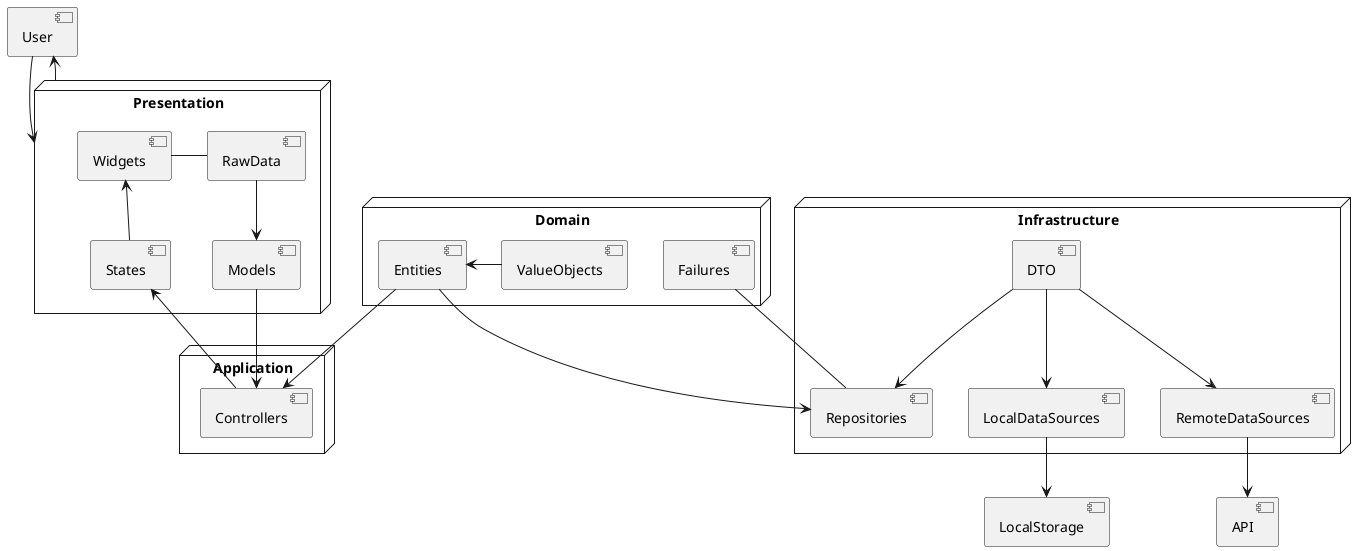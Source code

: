 @startuml architecture

component User

User --> Presentation
User <-- Presentation

node Presentation {
    skinparam borderColor Cyan
    component Widgets
    component RawData
    Widgets - RawData
    
    component States
    component Models

    RawData --> Models
    Widgets <-- States
}

node Application {
    component Controllers

    States <-- Controllers
    Models --> Controllers
}

node Domain {
    component Entities
    component ValueObjects
    component Failures

    Entities --> Controllers
    Entities <- ValueObjects 
}

node Infrastructure {
    component Repositories
    component DTO
    component LocalDataSources
    component RemoteDataSources

    Entities --> Repositories
    Failures -- Repositories 
    DTO --> Repositories
    DTO --> LocalDataSources
    DTO --> RemoteDataSources
}

component API
component LocalStorage
LocalDataSources --> LocalStorage
RemoteDataSources --> API

@enduml
